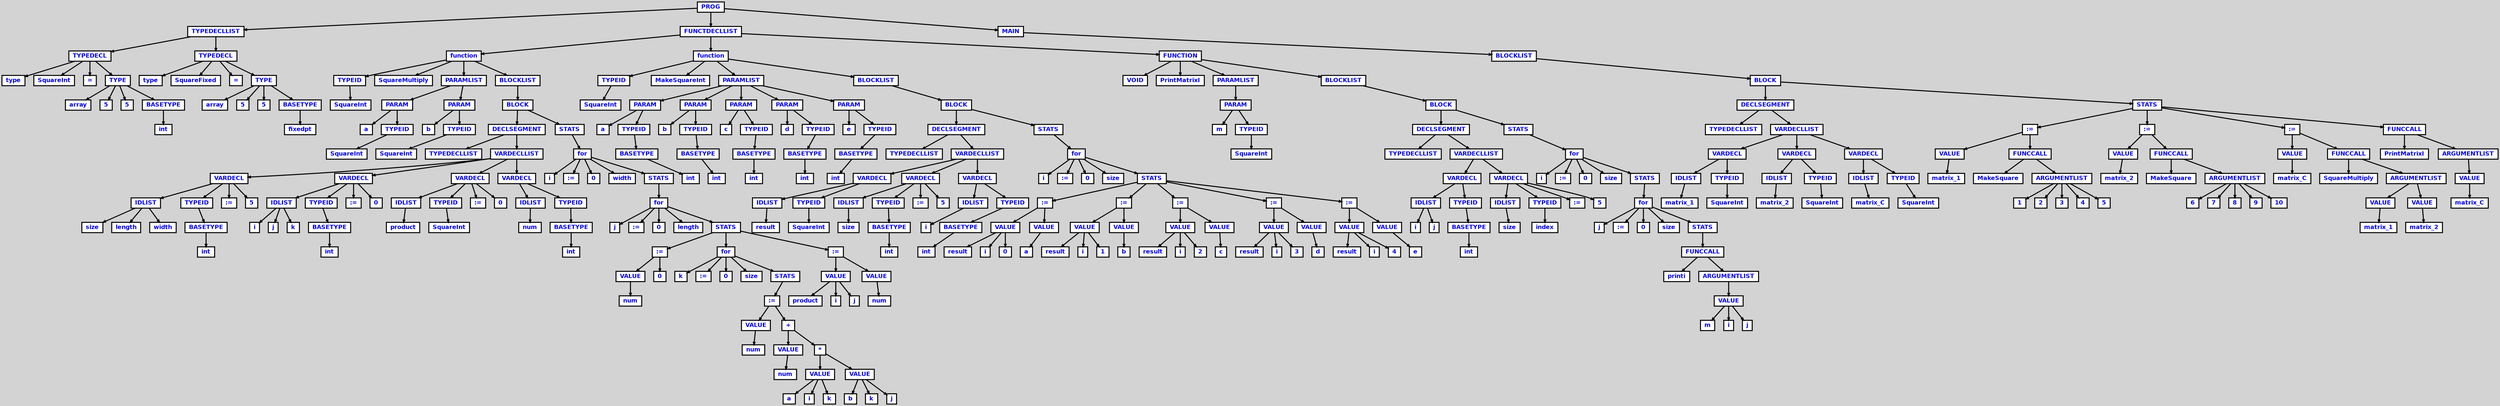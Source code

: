 digraph {

	ordering=out;
	ranksep=.4;
	bgcolor="lightgrey"; node [shape=box, fixedsize=false, fontsize=12, fontname="Helvetica-bold", fontcolor="blue"
		width=.25, height=.25, color="black", fillcolor="white", style="filled, solid, bold"];
	edge [arrowsize=.5, color="black", style="bold"]

  n0 [label="PROG"];
  n1 [label="TYPEDECLLIST"];
  n1 [label="TYPEDECLLIST"];
  n2 [label="TYPEDECL"];
  n2 [label="TYPEDECL"];
  n3 [label="type"];
  n4 [label="SquareInt"];
  n5 [label="="];
  n6 [label="TYPE"];
  n6 [label="TYPE"];
  n7 [label="array"];
  n8 [label="5"];
  n9 [label="5"];
  n10 [label="BASETYPE"];
  n10 [label="BASETYPE"];
  n11 [label="int"];
  n12 [label="TYPEDECL"];
  n12 [label="TYPEDECL"];
  n13 [label="type"];
  n14 [label="SquareFixed"];
  n15 [label="="];
  n16 [label="TYPE"];
  n16 [label="TYPE"];
  n17 [label="array"];
  n18 [label="5"];
  n19 [label="5"];
  n20 [label="BASETYPE"];
  n20 [label="BASETYPE"];
  n21 [label="fixedpt"];
  n22 [label="FUNCTDECLLIST"];
  n22 [label="FUNCTDECLLIST"];
  n23 [label="function"];
  n23 [label="function"];
  n24 [label="TYPEID"];
  n24 [label="TYPEID"];
  n25 [label="SquareInt"];
  n26 [label="SquareMultiply"];
  n27 [label="PARAMLIST"];
  n27 [label="PARAMLIST"];
  n28 [label="PARAM"];
  n28 [label="PARAM"];
  n29 [label="a"];
  n30 [label="TYPEID"];
  n30 [label="TYPEID"];
  n31 [label="SquareInt"];
  n32 [label="PARAM"];
  n32 [label="PARAM"];
  n33 [label="b"];
  n34 [label="TYPEID"];
  n34 [label="TYPEID"];
  n35 [label="SquareInt"];
  n36 [label="BLOCKLIST"];
  n36 [label="BLOCKLIST"];
  n37 [label="BLOCK"];
  n37 [label="BLOCK"];
  n38 [label="DECLSEGMENT"];
  n38 [label="DECLSEGMENT"];
  n39 [label="TYPEDECLLIST"];
  n40 [label="VARDECLLIST"];
  n40 [label="VARDECLLIST"];
  n41 [label="VARDECL"];
  n41 [label="VARDECL"];
  n42 [label="IDLIST"];
  n42 [label="IDLIST"];
  n43 [label="size"];
  n44 [label="length"];
  n45 [label="width"];
  n46 [label="TYPEID"];
  n46 [label="TYPEID"];
  n47 [label="BASETYPE"];
  n47 [label="BASETYPE"];
  n48 [label="int"];
  n49 [label=":="];
  n50 [label="5"];
  n51 [label="VARDECL"];
  n51 [label="VARDECL"];
  n52 [label="IDLIST"];
  n52 [label="IDLIST"];
  n53 [label="i"];
  n54 [label="j"];
  n55 [label="k"];
  n56 [label="TYPEID"];
  n56 [label="TYPEID"];
  n57 [label="BASETYPE"];
  n57 [label="BASETYPE"];
  n58 [label="int"];
  n59 [label=":="];
  n60 [label="0"];
  n61 [label="VARDECL"];
  n61 [label="VARDECL"];
  n62 [label="IDLIST"];
  n62 [label="IDLIST"];
  n63 [label="product"];
  n64 [label="TYPEID"];
  n64 [label="TYPEID"];
  n65 [label="SquareInt"];
  n66 [label=":="];
  n67 [label="0"];
  n68 [label="VARDECL"];
  n68 [label="VARDECL"];
  n69 [label="IDLIST"];
  n69 [label="IDLIST"];
  n70 [label="num"];
  n71 [label="TYPEID"];
  n71 [label="TYPEID"];
  n72 [label="BASETYPE"];
  n72 [label="BASETYPE"];
  n73 [label="int"];
  n74 [label="STATS"];
  n74 [label="STATS"];
  n75 [label="for"];
  n75 [label="for"];
  n76 [label="i"];
  n77 [label=":="];
  n78 [label="0"];
  n79 [label="width"];
  n80 [label="STATS"];
  n80 [label="STATS"];
  n81 [label="for"];
  n81 [label="for"];
  n82 [label="j"];
  n83 [label=":="];
  n84 [label="0"];
  n85 [label="length"];
  n86 [label="STATS"];
  n86 [label="STATS"];
  n87 [label=":="];
  n87 [label=":="];
  n88 [label="VALUE"];
  n88 [label="VALUE"];
  n89 [label="num"];
  n90 [label="0"];
  n91 [label="for"];
  n91 [label="for"];
  n92 [label="k"];
  n93 [label=":="];
  n94 [label="0"];
  n95 [label="size"];
  n96 [label="STATS"];
  n96 [label="STATS"];
  n97 [label=":="];
  n97 [label=":="];
  n98 [label="VALUE"];
  n98 [label="VALUE"];
  n99 [label="num"];
  n100 [label="+"];
  n100 [label="+"];
  n101 [label="VALUE"];
  n101 [label="VALUE"];
  n102 [label="num"];
  n103 [label="*"];
  n103 [label="*"];
  n104 [label="VALUE"];
  n104 [label="VALUE"];
  n105 [label="a"];
  n106 [label="i"];
  n107 [label="k"];
  n108 [label="VALUE"];
  n108 [label="VALUE"];
  n109 [label="b"];
  n110 [label="k"];
  n111 [label="j"];
  n112 [label=":="];
  n112 [label=":="];
  n113 [label="VALUE"];
  n113 [label="VALUE"];
  n114 [label="product"];
  n115 [label="i"];
  n116 [label="j"];
  n117 [label="VALUE"];
  n117 [label="VALUE"];
  n118 [label="num"];
  n119 [label="function"];
  n119 [label="function"];
  n120 [label="TYPEID"];
  n120 [label="TYPEID"];
  n121 [label="SquareInt"];
  n122 [label="MakeSquareInt"];
  n123 [label="PARAMLIST"];
  n123 [label="PARAMLIST"];
  n124 [label="PARAM"];
  n124 [label="PARAM"];
  n125 [label="a"];
  n126 [label="TYPEID"];
  n126 [label="TYPEID"];
  n127 [label="BASETYPE"];
  n127 [label="BASETYPE"];
  n128 [label="int"];
  n129 [label="PARAM"];
  n129 [label="PARAM"];
  n130 [label="b"];
  n131 [label="TYPEID"];
  n131 [label="TYPEID"];
  n132 [label="BASETYPE"];
  n132 [label="BASETYPE"];
  n133 [label="int"];
  n134 [label="PARAM"];
  n134 [label="PARAM"];
  n135 [label="c"];
  n136 [label="TYPEID"];
  n136 [label="TYPEID"];
  n137 [label="BASETYPE"];
  n137 [label="BASETYPE"];
  n138 [label="int"];
  n139 [label="PARAM"];
  n139 [label="PARAM"];
  n140 [label="d"];
  n141 [label="TYPEID"];
  n141 [label="TYPEID"];
  n142 [label="BASETYPE"];
  n142 [label="BASETYPE"];
  n143 [label="int"];
  n144 [label="PARAM"];
  n144 [label="PARAM"];
  n145 [label="e"];
  n146 [label="TYPEID"];
  n146 [label="TYPEID"];
  n147 [label="BASETYPE"];
  n147 [label="BASETYPE"];
  n148 [label="int"];
  n149 [label="BLOCKLIST"];
  n149 [label="BLOCKLIST"];
  n150 [label="BLOCK"];
  n150 [label="BLOCK"];
  n151 [label="DECLSEGMENT"];
  n151 [label="DECLSEGMENT"];
  n152 [label="TYPEDECLLIST"];
  n153 [label="VARDECLLIST"];
  n153 [label="VARDECLLIST"];
  n154 [label="VARDECL"];
  n154 [label="VARDECL"];
  n155 [label="IDLIST"];
  n155 [label="IDLIST"];
  n156 [label="result"];
  n157 [label="TYPEID"];
  n157 [label="TYPEID"];
  n158 [label="SquareInt"];
  n159 [label="VARDECL"];
  n159 [label="VARDECL"];
  n160 [label="IDLIST"];
  n160 [label="IDLIST"];
  n161 [label="size"];
  n162 [label="TYPEID"];
  n162 [label="TYPEID"];
  n163 [label="BASETYPE"];
  n163 [label="BASETYPE"];
  n164 [label="int"];
  n165 [label=":="];
  n166 [label="5"];
  n167 [label="VARDECL"];
  n167 [label="VARDECL"];
  n168 [label="IDLIST"];
  n168 [label="IDLIST"];
  n169 [label="i"];
  n170 [label="TYPEID"];
  n170 [label="TYPEID"];
  n171 [label="BASETYPE"];
  n171 [label="BASETYPE"];
  n172 [label="int"];
  n173 [label="STATS"];
  n173 [label="STATS"];
  n174 [label="for"];
  n174 [label="for"];
  n175 [label="i"];
  n176 [label=":="];
  n177 [label="0"];
  n178 [label="size"];
  n179 [label="STATS"];
  n179 [label="STATS"];
  n180 [label=":="];
  n180 [label=":="];
  n181 [label="VALUE"];
  n181 [label="VALUE"];
  n182 [label="result"];
  n183 [label="i"];
  n184 [label="0"];
  n185 [label="VALUE"];
  n185 [label="VALUE"];
  n186 [label="a"];
  n187 [label=":="];
  n187 [label=":="];
  n188 [label="VALUE"];
  n188 [label="VALUE"];
  n189 [label="result"];
  n190 [label="i"];
  n191 [label="1"];
  n192 [label="VALUE"];
  n192 [label="VALUE"];
  n193 [label="b"];
  n194 [label=":="];
  n194 [label=":="];
  n195 [label="VALUE"];
  n195 [label="VALUE"];
  n196 [label="result"];
  n197 [label="i"];
  n198 [label="2"];
  n199 [label="VALUE"];
  n199 [label="VALUE"];
  n200 [label="c"];
  n201 [label=":="];
  n201 [label=":="];
  n202 [label="VALUE"];
  n202 [label="VALUE"];
  n203 [label="result"];
  n204 [label="i"];
  n205 [label="3"];
  n206 [label="VALUE"];
  n206 [label="VALUE"];
  n207 [label="d"];
  n208 [label=":="];
  n208 [label=":="];
  n209 [label="VALUE"];
  n209 [label="VALUE"];
  n210 [label="result"];
  n211 [label="i"];
  n212 [label="4"];
  n213 [label="VALUE"];
  n213 [label="VALUE"];
  n214 [label="e"];
  n215 [label="FUNCTION"];
  n215 [label="FUNCTION"];
  n216 [label="VOID"];
  n217 [label="PrintMatrixI"];
  n218 [label="PARAMLIST"];
  n218 [label="PARAMLIST"];
  n219 [label="PARAM"];
  n219 [label="PARAM"];
  n220 [label="m"];
  n221 [label="TYPEID"];
  n221 [label="TYPEID"];
  n222 [label="SquareInt"];
  n223 [label="BLOCKLIST"];
  n223 [label="BLOCKLIST"];
  n224 [label="BLOCK"];
  n224 [label="BLOCK"];
  n225 [label="DECLSEGMENT"];
  n225 [label="DECLSEGMENT"];
  n226 [label="TYPEDECLLIST"];
  n227 [label="VARDECLLIST"];
  n227 [label="VARDECLLIST"];
  n228 [label="VARDECL"];
  n228 [label="VARDECL"];
  n229 [label="IDLIST"];
  n229 [label="IDLIST"];
  n230 [label="i"];
  n231 [label="j"];
  n232 [label="TYPEID"];
  n232 [label="TYPEID"];
  n233 [label="BASETYPE"];
  n233 [label="BASETYPE"];
  n234 [label="int"];
  n235 [label="VARDECL"];
  n235 [label="VARDECL"];
  n236 [label="IDLIST"];
  n236 [label="IDLIST"];
  n237 [label="size"];
  n238 [label="TYPEID"];
  n238 [label="TYPEID"];
  n239 [label="index"];
  n240 [label=":="];
  n241 [label="5"];
  n242 [label="STATS"];
  n242 [label="STATS"];
  n243 [label="for"];
  n243 [label="for"];
  n244 [label="i"];
  n245 [label=":="];
  n246 [label="0"];
  n247 [label="size"];
  n248 [label="STATS"];
  n248 [label="STATS"];
  n249 [label="for"];
  n249 [label="for"];
  n250 [label="j"];
  n251 [label=":="];
  n252 [label="0"];
  n253 [label="size"];
  n254 [label="STATS"];
  n254 [label="STATS"];
  n255 [label="FUNCCALL"];
  n255 [label="FUNCCALL"];
  n256 [label="printi"];
  n257 [label="ARGUMENTLIST"];
  n257 [label="ARGUMENTLIST"];
  n258 [label="VALUE"];
  n258 [label="VALUE"];
  n259 [label="m"];
  n260 [label="i"];
  n261 [label="j"];
  n262 [label="MAIN"];
  n262 [label="MAIN"];
  n263 [label="BLOCKLIST"];
  n263 [label="BLOCKLIST"];
  n264 [label="BLOCK"];
  n264 [label="BLOCK"];
  n265 [label="DECLSEGMENT"];
  n265 [label="DECLSEGMENT"];
  n266 [label="TYPEDECLLIST"];
  n267 [label="VARDECLLIST"];
  n267 [label="VARDECLLIST"];
  n268 [label="VARDECL"];
  n268 [label="VARDECL"];
  n269 [label="IDLIST"];
  n269 [label="IDLIST"];
  n270 [label="matrix_1"];
  n271 [label="TYPEID"];
  n271 [label="TYPEID"];
  n272 [label="SquareInt"];
  n273 [label="VARDECL"];
  n273 [label="VARDECL"];
  n274 [label="IDLIST"];
  n274 [label="IDLIST"];
  n275 [label="matrix_2"];
  n276 [label="TYPEID"];
  n276 [label="TYPEID"];
  n277 [label="SquareInt"];
  n278 [label="VARDECL"];
  n278 [label="VARDECL"];
  n279 [label="IDLIST"];
  n279 [label="IDLIST"];
  n280 [label="matrix_C"];
  n281 [label="TYPEID"];
  n281 [label="TYPEID"];
  n282 [label="SquareInt"];
  n283 [label="STATS"];
  n283 [label="STATS"];
  n284 [label=":="];
  n284 [label=":="];
  n285 [label="VALUE"];
  n285 [label="VALUE"];
  n286 [label="matrix_1"];
  n287 [label="FUNCCALL"];
  n287 [label="FUNCCALL"];
  n288 [label="MakeSquare"];
  n289 [label="ARGUMENTLIST"];
  n289 [label="ARGUMENTLIST"];
  n290 [label="1"];
  n291 [label="2"];
  n292 [label="3"];
  n293 [label="4"];
  n294 [label="5"];
  n295 [label=":="];
  n295 [label=":="];
  n296 [label="VALUE"];
  n296 [label="VALUE"];
  n297 [label="matrix_2"];
  n298 [label="FUNCCALL"];
  n298 [label="FUNCCALL"];
  n299 [label="MakeSquare"];
  n300 [label="ARGUMENTLIST"];
  n300 [label="ARGUMENTLIST"];
  n301 [label="6"];
  n302 [label="7"];
  n303 [label="8"];
  n304 [label="9"];
  n305 [label="10"];
  n306 [label=":="];
  n306 [label=":="];
  n307 [label="VALUE"];
  n307 [label="VALUE"];
  n308 [label="matrix_C"];
  n309 [label="FUNCCALL"];
  n309 [label="FUNCCALL"];
  n310 [label="SquareMultiply"];
  n311 [label="ARGUMENTLIST"];
  n311 [label="ARGUMENTLIST"];
  n312 [label="VALUE"];
  n312 [label="VALUE"];
  n313 [label="matrix_1"];
  n314 [label="VALUE"];
  n314 [label="VALUE"];
  n315 [label="matrix_2"];
  n316 [label="FUNCCALL"];
  n316 [label="FUNCCALL"];
  n317 [label="PrintMatrixI"];
  n318 [label="ARGUMENTLIST"];
  n318 [label="ARGUMENTLIST"];
  n319 [label="VALUE"];
  n319 [label="VALUE"];
  n320 [label="matrix_C"];

  n0 -> n1 // "PROG" -> "TYPEDECLLIST"
  n1 -> n2 // "TYPEDECLLIST" -> "TYPEDECL"
  n2 -> n3 // "TYPEDECL" -> "type"
  n2 -> n4 // "TYPEDECL" -> "SquareInt"
  n2 -> n5 // "TYPEDECL" -> "="
  n2 -> n6 // "TYPEDECL" -> "TYPE"
  n6 -> n7 // "TYPE" -> "array"
  n6 -> n8 // "TYPE" -> "5"
  n6 -> n9 // "TYPE" -> "5"
  n6 -> n10 // "TYPE" -> "BASETYPE"
  n10 -> n11 // "BASETYPE" -> "int"
  n1 -> n12 // "TYPEDECLLIST" -> "TYPEDECL"
  n12 -> n13 // "TYPEDECL" -> "type"
  n12 -> n14 // "TYPEDECL" -> "SquareFixed"
  n12 -> n15 // "TYPEDECL" -> "="
  n12 -> n16 // "TYPEDECL" -> "TYPE"
  n16 -> n17 // "TYPE" -> "array"
  n16 -> n18 // "TYPE" -> "5"
  n16 -> n19 // "TYPE" -> "5"
  n16 -> n20 // "TYPE" -> "BASETYPE"
  n20 -> n21 // "BASETYPE" -> "fixedpt"
  n0 -> n22 // "PROG" -> "FUNCTDECLLIST"
  n22 -> n23 // "FUNCTDECLLIST" -> "function"
  n23 -> n24 // "function" -> "TYPEID"
  n24 -> n25 // "TYPEID" -> "SquareInt"
  n23 -> n26 // "function" -> "SquareMultiply"
  n23 -> n27 // "function" -> "PARAMLIST"
  n27 -> n28 // "PARAMLIST" -> "PARAM"
  n28 -> n29 // "PARAM" -> "a"
  n28 -> n30 // "PARAM" -> "TYPEID"
  n30 -> n31 // "TYPEID" -> "SquareInt"
  n27 -> n32 // "PARAMLIST" -> "PARAM"
  n32 -> n33 // "PARAM" -> "b"
  n32 -> n34 // "PARAM" -> "TYPEID"
  n34 -> n35 // "TYPEID" -> "SquareInt"
  n23 -> n36 // "function" -> "BLOCKLIST"
  n36 -> n37 // "BLOCKLIST" -> "BLOCK"
  n37 -> n38 // "BLOCK" -> "DECLSEGMENT"
  n38 -> n39 // "DECLSEGMENT" -> "TYPEDECLLIST"
  n38 -> n40 // "DECLSEGMENT" -> "VARDECLLIST"
  n40 -> n41 // "VARDECLLIST" -> "VARDECL"
  n41 -> n42 // "VARDECL" -> "IDLIST"
  n42 -> n43 // "IDLIST" -> "size"
  n42 -> n44 // "IDLIST" -> "length"
  n42 -> n45 // "IDLIST" -> "width"
  n41 -> n46 // "VARDECL" -> "TYPEID"
  n46 -> n47 // "TYPEID" -> "BASETYPE"
  n47 -> n48 // "BASETYPE" -> "int"
  n41 -> n49 // "VARDECL" -> ":="
  n41 -> n50 // "VARDECL" -> "5"
  n40 -> n51 // "VARDECLLIST" -> "VARDECL"
  n51 -> n52 // "VARDECL" -> "IDLIST"
  n52 -> n53 // "IDLIST" -> "i"
  n52 -> n54 // "IDLIST" -> "j"
  n52 -> n55 // "IDLIST" -> "k"
  n51 -> n56 // "VARDECL" -> "TYPEID"
  n56 -> n57 // "TYPEID" -> "BASETYPE"
  n57 -> n58 // "BASETYPE" -> "int"
  n51 -> n59 // "VARDECL" -> ":="
  n51 -> n60 // "VARDECL" -> "0"
  n40 -> n61 // "VARDECLLIST" -> "VARDECL"
  n61 -> n62 // "VARDECL" -> "IDLIST"
  n62 -> n63 // "IDLIST" -> "product"
  n61 -> n64 // "VARDECL" -> "TYPEID"
  n64 -> n65 // "TYPEID" -> "SquareInt"
  n61 -> n66 // "VARDECL" -> ":="
  n61 -> n67 // "VARDECL" -> "0"
  n40 -> n68 // "VARDECLLIST" -> "VARDECL"
  n68 -> n69 // "VARDECL" -> "IDLIST"
  n69 -> n70 // "IDLIST" -> "num"
  n68 -> n71 // "VARDECL" -> "TYPEID"
  n71 -> n72 // "TYPEID" -> "BASETYPE"
  n72 -> n73 // "BASETYPE" -> "int"
  n37 -> n74 // "BLOCK" -> "STATS"
  n74 -> n75 // "STATS" -> "for"
  n75 -> n76 // "for" -> "i"
  n75 -> n77 // "for" -> ":="
  n75 -> n78 // "for" -> "0"
  n75 -> n79 // "for" -> "width"
  n75 -> n80 // "for" -> "STATS"
  n80 -> n81 // "STATS" -> "for"
  n81 -> n82 // "for" -> "j"
  n81 -> n83 // "for" -> ":="
  n81 -> n84 // "for" -> "0"
  n81 -> n85 // "for" -> "length"
  n81 -> n86 // "for" -> "STATS"
  n86 -> n87 // "STATS" -> ":="
  n87 -> n88 // ":=" -> "VALUE"
  n88 -> n89 // "VALUE" -> "num"
  n87 -> n90 // ":=" -> "0"
  n86 -> n91 // "STATS" -> "for"
  n91 -> n92 // "for" -> "k"
  n91 -> n93 // "for" -> ":="
  n91 -> n94 // "for" -> "0"
  n91 -> n95 // "for" -> "size"
  n91 -> n96 // "for" -> "STATS"
  n96 -> n97 // "STATS" -> ":="
  n97 -> n98 // ":=" -> "VALUE"
  n98 -> n99 // "VALUE" -> "num"
  n97 -> n100 // ":=" -> "+"
  n100 -> n101 // "+" -> "VALUE"
  n101 -> n102 // "VALUE" -> "num"
  n100 -> n103 // "+" -> "*"
  n103 -> n104 // "*" -> "VALUE"
  n104 -> n105 // "VALUE" -> "a"
  n104 -> n106 // "VALUE" -> "i"
  n104 -> n107 // "VALUE" -> "k"
  n103 -> n108 // "*" -> "VALUE"
  n108 -> n109 // "VALUE" -> "b"
  n108 -> n110 // "VALUE" -> "k"
  n108 -> n111 // "VALUE" -> "j"
  n86 -> n112 // "STATS" -> ":="
  n112 -> n113 // ":=" -> "VALUE"
  n113 -> n114 // "VALUE" -> "product"
  n113 -> n115 // "VALUE" -> "i"
  n113 -> n116 // "VALUE" -> "j"
  n112 -> n117 // ":=" -> "VALUE"
  n117 -> n118 // "VALUE" -> "num"
  n22 -> n119 // "FUNCTDECLLIST" -> "function"
  n119 -> n120 // "function" -> "TYPEID"
  n120 -> n121 // "TYPEID" -> "SquareInt"
  n119 -> n122 // "function" -> "MakeSquareInt"
  n119 -> n123 // "function" -> "PARAMLIST"
  n123 -> n124 // "PARAMLIST" -> "PARAM"
  n124 -> n125 // "PARAM" -> "a"
  n124 -> n126 // "PARAM" -> "TYPEID"
  n126 -> n127 // "TYPEID" -> "BASETYPE"
  n127 -> n128 // "BASETYPE" -> "int"
  n123 -> n129 // "PARAMLIST" -> "PARAM"
  n129 -> n130 // "PARAM" -> "b"
  n129 -> n131 // "PARAM" -> "TYPEID"
  n131 -> n132 // "TYPEID" -> "BASETYPE"
  n132 -> n133 // "BASETYPE" -> "int"
  n123 -> n134 // "PARAMLIST" -> "PARAM"
  n134 -> n135 // "PARAM" -> "c"
  n134 -> n136 // "PARAM" -> "TYPEID"
  n136 -> n137 // "TYPEID" -> "BASETYPE"
  n137 -> n138 // "BASETYPE" -> "int"
  n123 -> n139 // "PARAMLIST" -> "PARAM"
  n139 -> n140 // "PARAM" -> "d"
  n139 -> n141 // "PARAM" -> "TYPEID"
  n141 -> n142 // "TYPEID" -> "BASETYPE"
  n142 -> n143 // "BASETYPE" -> "int"
  n123 -> n144 // "PARAMLIST" -> "PARAM"
  n144 -> n145 // "PARAM" -> "e"
  n144 -> n146 // "PARAM" -> "TYPEID"
  n146 -> n147 // "TYPEID" -> "BASETYPE"
  n147 -> n148 // "BASETYPE" -> "int"
  n119 -> n149 // "function" -> "BLOCKLIST"
  n149 -> n150 // "BLOCKLIST" -> "BLOCK"
  n150 -> n151 // "BLOCK" -> "DECLSEGMENT"
  n151 -> n152 // "DECLSEGMENT" -> "TYPEDECLLIST"
  n151 -> n153 // "DECLSEGMENT" -> "VARDECLLIST"
  n153 -> n154 // "VARDECLLIST" -> "VARDECL"
  n154 -> n155 // "VARDECL" -> "IDLIST"
  n155 -> n156 // "IDLIST" -> "result"
  n154 -> n157 // "VARDECL" -> "TYPEID"
  n157 -> n158 // "TYPEID" -> "SquareInt"
  n153 -> n159 // "VARDECLLIST" -> "VARDECL"
  n159 -> n160 // "VARDECL" -> "IDLIST"
  n160 -> n161 // "IDLIST" -> "size"
  n159 -> n162 // "VARDECL" -> "TYPEID"
  n162 -> n163 // "TYPEID" -> "BASETYPE"
  n163 -> n164 // "BASETYPE" -> "int"
  n159 -> n165 // "VARDECL" -> ":="
  n159 -> n166 // "VARDECL" -> "5"
  n153 -> n167 // "VARDECLLIST" -> "VARDECL"
  n167 -> n168 // "VARDECL" -> "IDLIST"
  n168 -> n169 // "IDLIST" -> "i"
  n167 -> n170 // "VARDECL" -> "TYPEID"
  n170 -> n171 // "TYPEID" -> "BASETYPE"
  n171 -> n172 // "BASETYPE" -> "int"
  n150 -> n173 // "BLOCK" -> "STATS"
  n173 -> n174 // "STATS" -> "for"
  n174 -> n175 // "for" -> "i"
  n174 -> n176 // "for" -> ":="
  n174 -> n177 // "for" -> "0"
  n174 -> n178 // "for" -> "size"
  n174 -> n179 // "for" -> "STATS"
  n179 -> n180 // "STATS" -> ":="
  n180 -> n181 // ":=" -> "VALUE"
  n181 -> n182 // "VALUE" -> "result"
  n181 -> n183 // "VALUE" -> "i"
  n181 -> n184 // "VALUE" -> "0"
  n180 -> n185 // ":=" -> "VALUE"
  n185 -> n186 // "VALUE" -> "a"
  n179 -> n187 // "STATS" -> ":="
  n187 -> n188 // ":=" -> "VALUE"
  n188 -> n189 // "VALUE" -> "result"
  n188 -> n190 // "VALUE" -> "i"
  n188 -> n191 // "VALUE" -> "1"
  n187 -> n192 // ":=" -> "VALUE"
  n192 -> n193 // "VALUE" -> "b"
  n179 -> n194 // "STATS" -> ":="
  n194 -> n195 // ":=" -> "VALUE"
  n195 -> n196 // "VALUE" -> "result"
  n195 -> n197 // "VALUE" -> "i"
  n195 -> n198 // "VALUE" -> "2"
  n194 -> n199 // ":=" -> "VALUE"
  n199 -> n200 // "VALUE" -> "c"
  n179 -> n201 // "STATS" -> ":="
  n201 -> n202 // ":=" -> "VALUE"
  n202 -> n203 // "VALUE" -> "result"
  n202 -> n204 // "VALUE" -> "i"
  n202 -> n205 // "VALUE" -> "3"
  n201 -> n206 // ":=" -> "VALUE"
  n206 -> n207 // "VALUE" -> "d"
  n179 -> n208 // "STATS" -> ":="
  n208 -> n209 // ":=" -> "VALUE"
  n209 -> n210 // "VALUE" -> "result"
  n209 -> n211 // "VALUE" -> "i"
  n209 -> n212 // "VALUE" -> "4"
  n208 -> n213 // ":=" -> "VALUE"
  n213 -> n214 // "VALUE" -> "e"
  n22 -> n215 // "FUNCTDECLLIST" -> "FUNCTION"
  n215 -> n216 // "FUNCTION" -> "VOID"
  n215 -> n217 // "FUNCTION" -> "PrintMatrixI"
  n215 -> n218 // "FUNCTION" -> "PARAMLIST"
  n218 -> n219 // "PARAMLIST" -> "PARAM"
  n219 -> n220 // "PARAM" -> "m"
  n219 -> n221 // "PARAM" -> "TYPEID"
  n221 -> n222 // "TYPEID" -> "SquareInt"
  n215 -> n223 // "FUNCTION" -> "BLOCKLIST"
  n223 -> n224 // "BLOCKLIST" -> "BLOCK"
  n224 -> n225 // "BLOCK" -> "DECLSEGMENT"
  n225 -> n226 // "DECLSEGMENT" -> "TYPEDECLLIST"
  n225 -> n227 // "DECLSEGMENT" -> "VARDECLLIST"
  n227 -> n228 // "VARDECLLIST" -> "VARDECL"
  n228 -> n229 // "VARDECL" -> "IDLIST"
  n229 -> n230 // "IDLIST" -> "i"
  n229 -> n231 // "IDLIST" -> "j"
  n228 -> n232 // "VARDECL" -> "TYPEID"
  n232 -> n233 // "TYPEID" -> "BASETYPE"
  n233 -> n234 // "BASETYPE" -> "int"
  n227 -> n235 // "VARDECLLIST" -> "VARDECL"
  n235 -> n236 // "VARDECL" -> "IDLIST"
  n236 -> n237 // "IDLIST" -> "size"
  n235 -> n238 // "VARDECL" -> "TYPEID"
  n238 -> n239 // "TYPEID" -> "index"
  n235 -> n240 // "VARDECL" -> ":="
  n235 -> n241 // "VARDECL" -> "5"
  n224 -> n242 // "BLOCK" -> "STATS"
  n242 -> n243 // "STATS" -> "for"
  n243 -> n244 // "for" -> "i"
  n243 -> n245 // "for" -> ":="
  n243 -> n246 // "for" -> "0"
  n243 -> n247 // "for" -> "size"
  n243 -> n248 // "for" -> "STATS"
  n248 -> n249 // "STATS" -> "for"
  n249 -> n250 // "for" -> "j"
  n249 -> n251 // "for" -> ":="
  n249 -> n252 // "for" -> "0"
  n249 -> n253 // "for" -> "size"
  n249 -> n254 // "for" -> "STATS"
  n254 -> n255 // "STATS" -> "FUNCCALL"
  n255 -> n256 // "FUNCCALL" -> "printi"
  n255 -> n257 // "FUNCCALL" -> "ARGUMENTLIST"
  n257 -> n258 // "ARGUMENTLIST" -> "VALUE"
  n258 -> n259 // "VALUE" -> "m"
  n258 -> n260 // "VALUE" -> "i"
  n258 -> n261 // "VALUE" -> "j"
  n0 -> n262 // "PROG" -> "MAIN"
  n262 -> n263 // "MAIN" -> "BLOCKLIST"
  n263 -> n264 // "BLOCKLIST" -> "BLOCK"
  n264 -> n265 // "BLOCK" -> "DECLSEGMENT"
  n265 -> n266 // "DECLSEGMENT" -> "TYPEDECLLIST"
  n265 -> n267 // "DECLSEGMENT" -> "VARDECLLIST"
  n267 -> n268 // "VARDECLLIST" -> "VARDECL"
  n268 -> n269 // "VARDECL" -> "IDLIST"
  n269 -> n270 // "IDLIST" -> "matrix_1"
  n268 -> n271 // "VARDECL" -> "TYPEID"
  n271 -> n272 // "TYPEID" -> "SquareInt"
  n267 -> n273 // "VARDECLLIST" -> "VARDECL"
  n273 -> n274 // "VARDECL" -> "IDLIST"
  n274 -> n275 // "IDLIST" -> "matrix_2"
  n273 -> n276 // "VARDECL" -> "TYPEID"
  n276 -> n277 // "TYPEID" -> "SquareInt"
  n267 -> n278 // "VARDECLLIST" -> "VARDECL"
  n278 -> n279 // "VARDECL" -> "IDLIST"
  n279 -> n280 // "IDLIST" -> "matrix_C"
  n278 -> n281 // "VARDECL" -> "TYPEID"
  n281 -> n282 // "TYPEID" -> "SquareInt"
  n264 -> n283 // "BLOCK" -> "STATS"
  n283 -> n284 // "STATS" -> ":="
  n284 -> n285 // ":=" -> "VALUE"
  n285 -> n286 // "VALUE" -> "matrix_1"
  n284 -> n287 // ":=" -> "FUNCCALL"
  n287 -> n288 // "FUNCCALL" -> "MakeSquare"
  n287 -> n289 // "FUNCCALL" -> "ARGUMENTLIST"
  n289 -> n290 // "ARGUMENTLIST" -> "1"
  n289 -> n291 // "ARGUMENTLIST" -> "2"
  n289 -> n292 // "ARGUMENTLIST" -> "3"
  n289 -> n293 // "ARGUMENTLIST" -> "4"
  n289 -> n294 // "ARGUMENTLIST" -> "5"
  n283 -> n295 // "STATS" -> ":="
  n295 -> n296 // ":=" -> "VALUE"
  n296 -> n297 // "VALUE" -> "matrix_2"
  n295 -> n298 // ":=" -> "FUNCCALL"
  n298 -> n299 // "FUNCCALL" -> "MakeSquare"
  n298 -> n300 // "FUNCCALL" -> "ARGUMENTLIST"
  n300 -> n301 // "ARGUMENTLIST" -> "6"
  n300 -> n302 // "ARGUMENTLIST" -> "7"
  n300 -> n303 // "ARGUMENTLIST" -> "8"
  n300 -> n304 // "ARGUMENTLIST" -> "9"
  n300 -> n305 // "ARGUMENTLIST" -> "10"
  n283 -> n306 // "STATS" -> ":="
  n306 -> n307 // ":=" -> "VALUE"
  n307 -> n308 // "VALUE" -> "matrix_C"
  n306 -> n309 // ":=" -> "FUNCCALL"
  n309 -> n310 // "FUNCCALL" -> "SquareMultiply"
  n309 -> n311 // "FUNCCALL" -> "ARGUMENTLIST"
  n311 -> n312 // "ARGUMENTLIST" -> "VALUE"
  n312 -> n313 // "VALUE" -> "matrix_1"
  n311 -> n314 // "ARGUMENTLIST" -> "VALUE"
  n314 -> n315 // "VALUE" -> "matrix_2"
  n283 -> n316 // "STATS" -> "FUNCCALL"
  n316 -> n317 // "FUNCCALL" -> "PrintMatrixI"
  n316 -> n318 // "FUNCCALL" -> "ARGUMENTLIST"
  n318 -> n319 // "ARGUMENTLIST" -> "VALUE"
  n319 -> n320 // "VALUE" -> "matrix_C"

}
